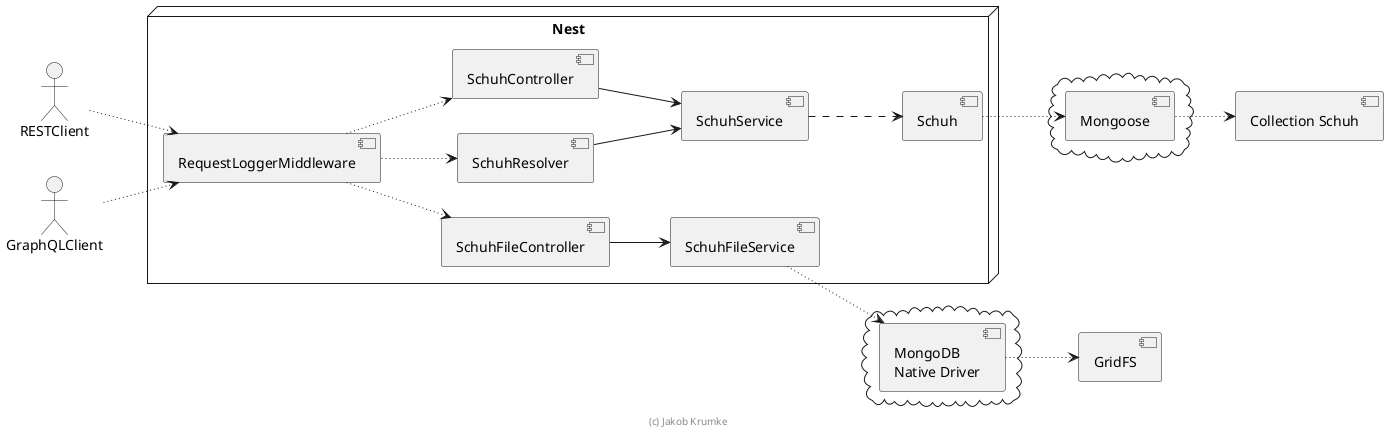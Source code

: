 @startuml Komponenten

left to right direction

actor RESTClient
actor GraphQLClient

node "Nest" {
    [RequestLoggerMiddleware]
    [SchuhController]
    [SchuhResolver]
    [SchuhFileController]
    [SchuhService]
    [SchuhFileService]

    [Schuh]
}

cloud {
    [Mongoose]
}

cloud {
    [MongoDB\nNative Driver]
}

RESTClient ~~> [RequestLoggerMiddleware]
GraphQLClient ~~> [RequestLoggerMiddleware]

[RequestLoggerMiddleware] ~~> [SchuhController]
[RequestLoggerMiddleware] ~~> [SchuhResolver]
[RequestLoggerMiddleware] ~~> [SchuhFileController]

[SchuhController] --> [SchuhService]
[SchuhResolver] --> [SchuhService]
[SchuhFileController] --> [SchuhFileService]
[SchuhService] ..> [Schuh]

[Schuh] ~~> [Mongoose]
[SchuhFileService] ~~> [MongoDB\nNative Driver]
[Mongoose] ~~> [Collection Schuh]
[MongoDB\nNative Driver] ~~> [GridFS]

footer (c) Jakob Krumke

@enduml